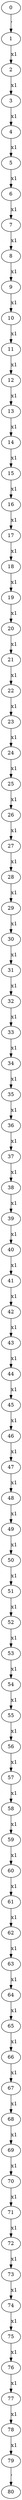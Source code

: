 digraph G {
0;1;2;3;4;5;6;7;8;9;10;11;12;13;14;15;16;17;18;19;20;21;22;23;24;25;26;27;28;29;30;31;32;33;34;35;36;37;38;39;40;41;42;43;44;45;46;47;48;49;50;51;52;53;54;55;56;57;58;59;60;61;62;63;64;65;66;67;68;69;70;71;72;73;74;75;76;77;78;79;80;
0 -> 1 [label="'"]1 -> 2 [label="x1"];
2 -> 3 [label="x1"];
3 -> 4 [label="x1"];
4 -> 5 [label="x1"];
5 -> 6 [label="x1"];
6 -> 7 [label="x1"];
7 -> 8 [label="x1"];
8 -> 9 [label="x1"];
9 -> 10 [label="x1"];
10 -> 11 [label="x1"];
11 -> 12 [label="x1"];
12 -> 13 [label="x1"];
13 -> 14 [label="x1"];
14 -> 15 [label="x1"];
15 -> 16 [label="x1"];
16 -> 17 [label="x1"];
17 -> 18 [label="x1"];
18 -> 19 [label="x1"];
19 -> 20 [label="x1"];
20 -> 21 [label="x1"];
21 -> 22 [label="x1"];
22 -> 23 [label="x1"];
23 -> 24 [label="x1"];
24 -> 25 [label="x1"];
25 -> 26 [label="x1"];
26 -> 27 [label="x1"];
27 -> 28 [label="x1"];
28 -> 29 [label="x1"];
29 -> 30 [label="x1"];
30 -> 31 [label="x1"];
31 -> 32 [label="x1"];
32 -> 33 [label="x1"];
33 -> 34 [label="x1"];
34 -> 35 [label="x1"];
35 -> 36 [label="x1"];
36 -> 37 [label="x1"];
37 -> 38 [label="x1"];
38 -> 39 [label="x1"];
39 -> 40 [label="x1"];
40 -> 41 [label="x1"];
41 -> 42 [label="x1"];
42 -> 43 [label="x1"];
43 -> 44 [label="x1"];
44 -> 45 [label="x1"];
45 -> 46 [label="x1"];
46 -> 47 [label="x1"];
47 -> 48 [label="x1"];
48 -> 49 [label="x1"];
49 -> 50 [label="x1"];
50 -> 51 [label="x1"];
51 -> 52 [label="x1"];
52 -> 53 [label="x1"];
53 -> 54 [label="x1"];
54 -> 55 [label="x1"];
55 -> 56 [label="x1"];
56 -> 57 [label="x1"];
57 -> 58 [label="x1"];
58 -> 59 [label="x1"];
59 -> 60 [label="x1"];
60 -> 61 [label="x1"];
61 -> 62 [label="x1"];
62 -> 63 [label="x1"];
63 -> 64 [label="x1"];
64 -> 65 [label="x1"];
65 -> 66 [label="x1"];
66 -> 67 [label="x1"];
67 -> 68 [label="x1"];
68 -> 69 [label="x1"];
69 -> 70 [label="x1"];
70 -> 71 [label="x1"];
71 -> 72 [label="x1"];
72 -> 73 [label="x1"];
73 -> 74 [label="x1"];
74 -> 75 [label="x1"];
75 -> 76 [label="x1"];
76 -> 77 [label="x1"];
77 -> 78 [label="x1"];
78 -> 79 [label="x1"];
79 -> 80 [label="'"]
}